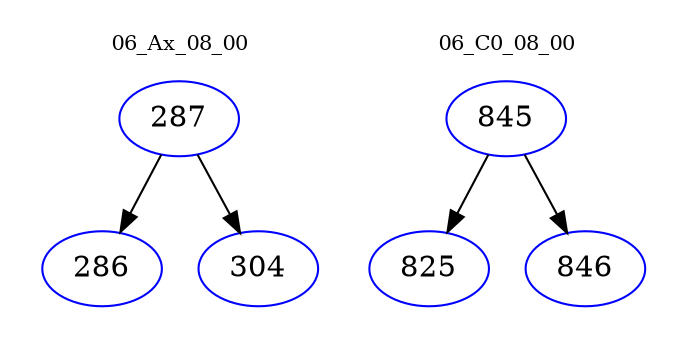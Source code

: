 digraph{
subgraph cluster_0 {
color = white
label = "06_Ax_08_00";
fontsize=10;
T0_287 [label="287", color="blue"]
T0_287 -> T0_286 [color="black"]
T0_286 [label="286", color="blue"]
T0_287 -> T0_304 [color="black"]
T0_304 [label="304", color="blue"]
}
subgraph cluster_1 {
color = white
label = "06_C0_08_00";
fontsize=10;
T1_845 [label="845", color="blue"]
T1_845 -> T1_825 [color="black"]
T1_825 [label="825", color="blue"]
T1_845 -> T1_846 [color="black"]
T1_846 [label="846", color="blue"]
}
}
